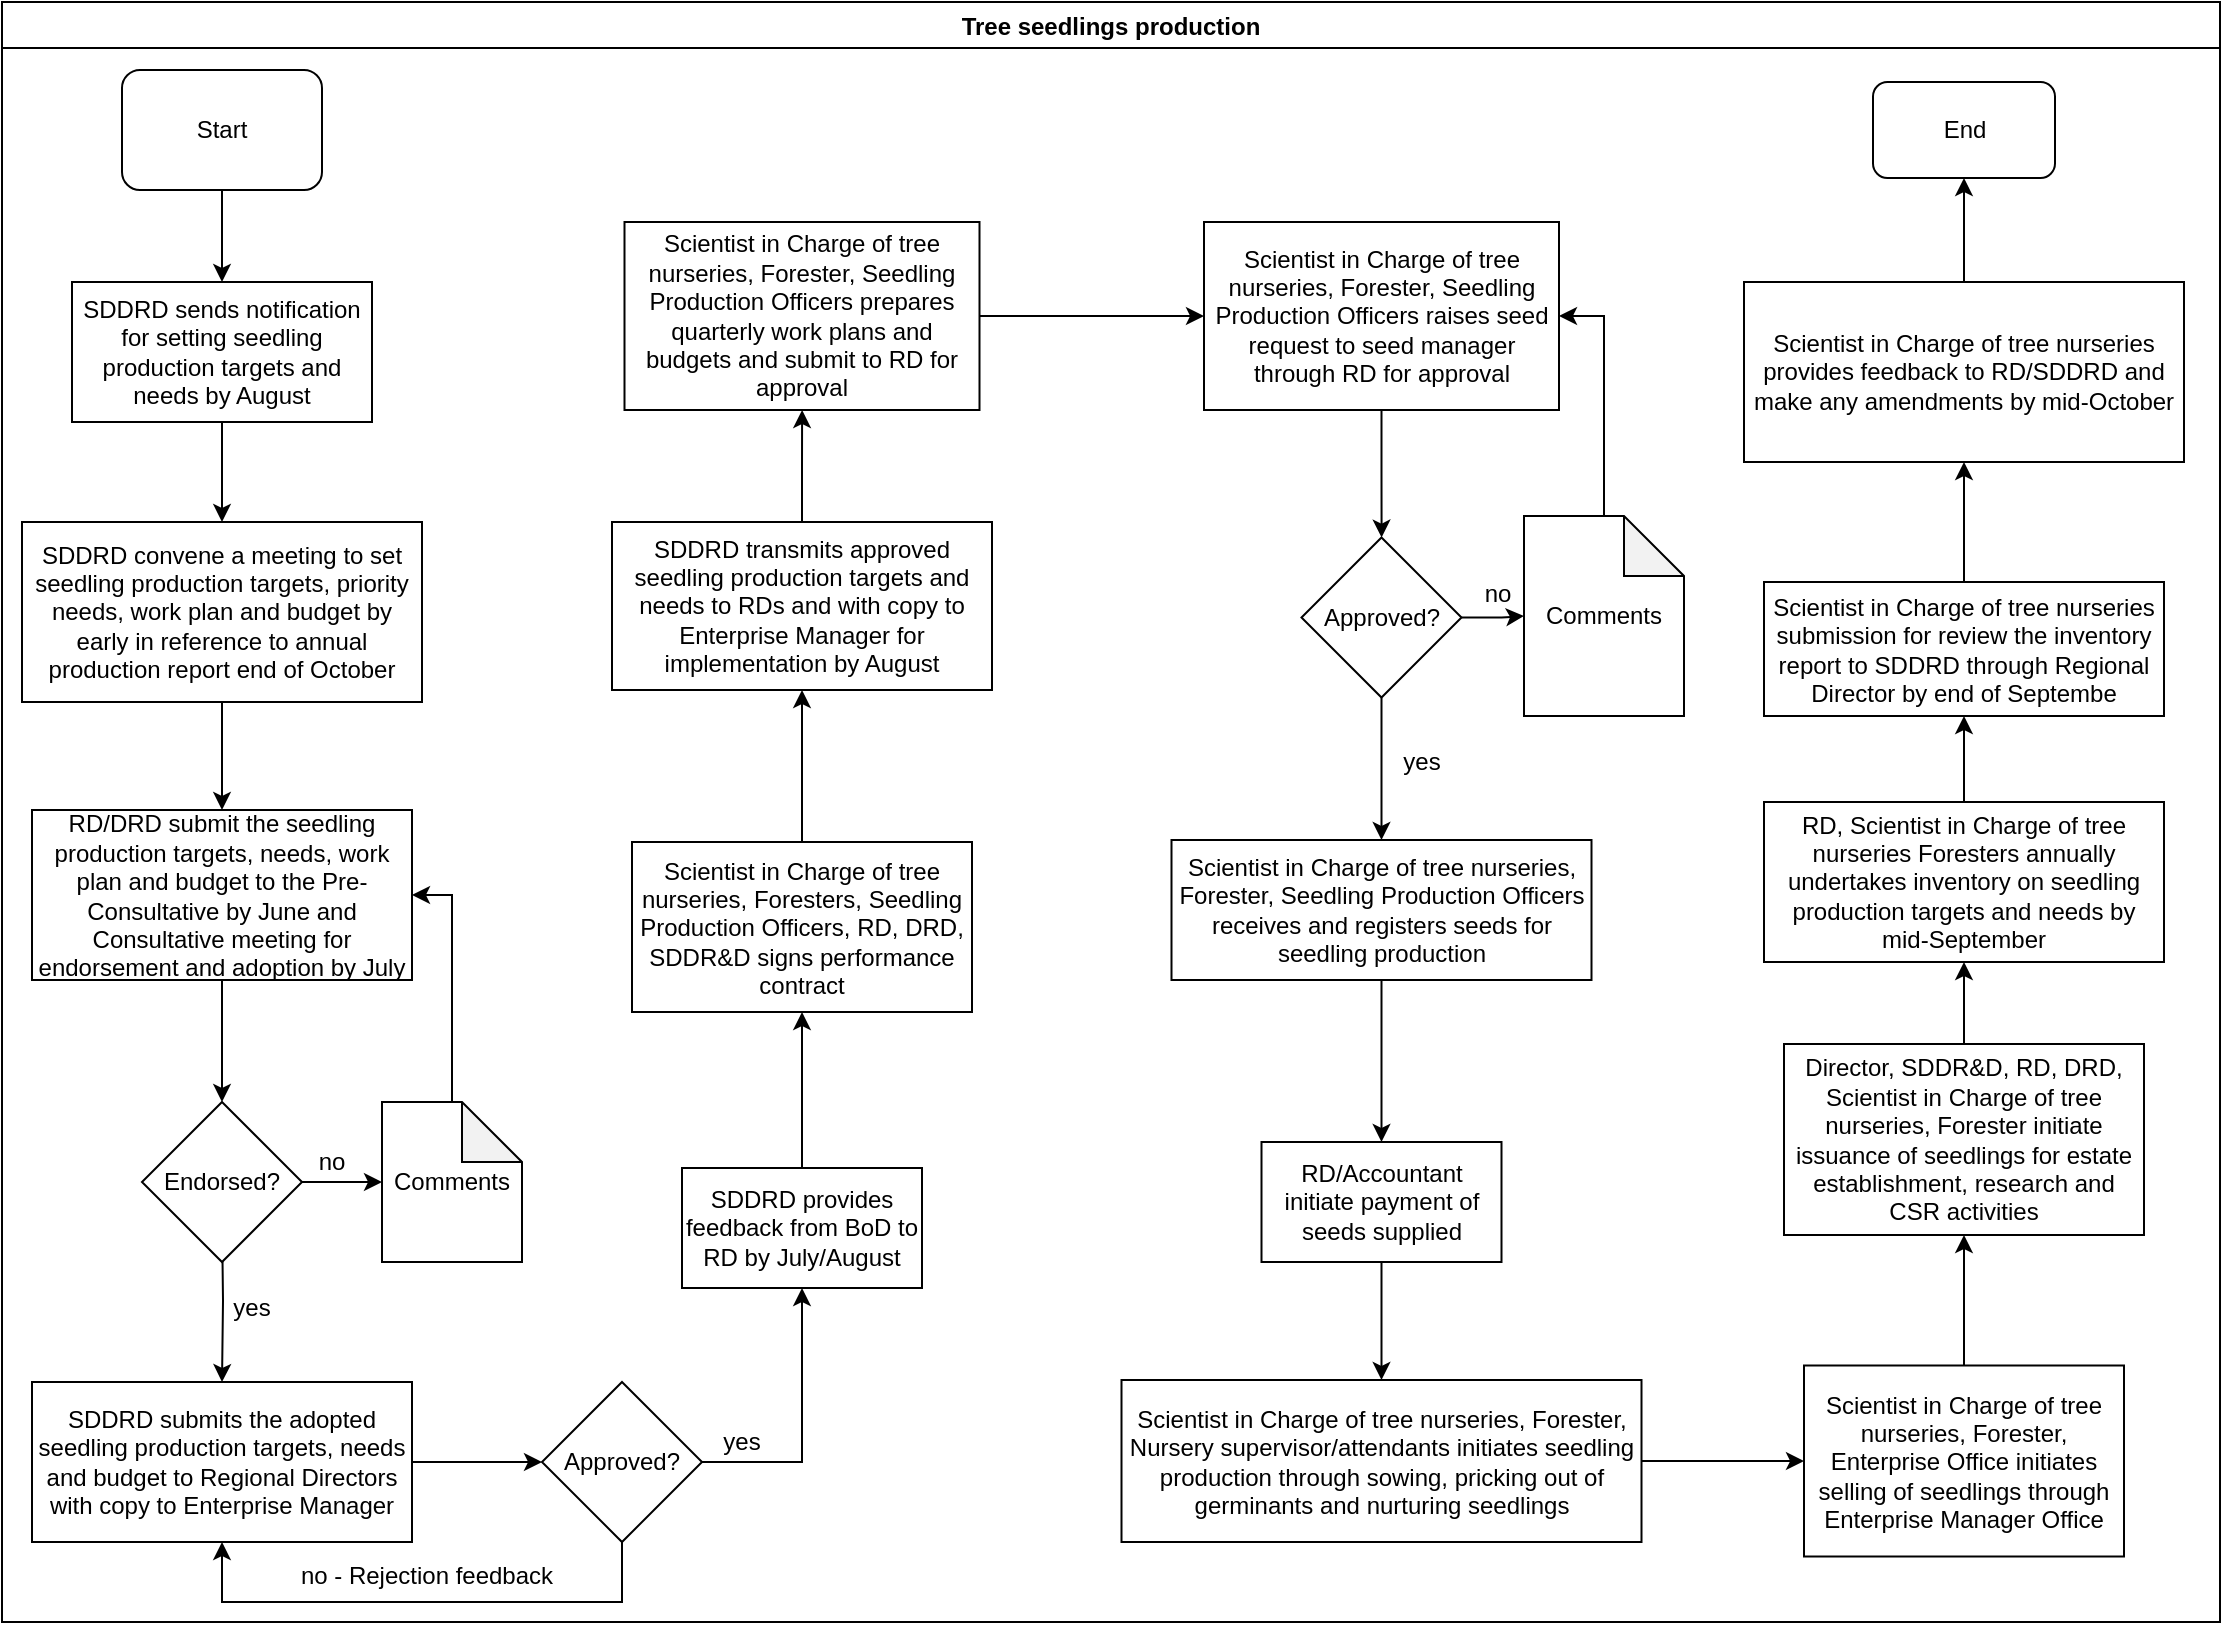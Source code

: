 <mxfile version="14.2.9" type="github">
  <diagram id="5zCdjWw3TfICZzwGT9ux" name="Page-1">
    <mxGraphModel dx="1038" dy="547" grid="1" gridSize="10" guides="1" tooltips="1" connect="1" arrows="1" fold="1" page="1" pageScale="1" pageWidth="1169" pageHeight="827" math="0" shadow="0">
      <root>
        <mxCell id="0" />
        <mxCell id="1" parent="0" />
        <mxCell id="VUJQqh5qZJxquNSaiEC0-1" value="Tree seedlings production" style="swimlane;" parent="1" vertex="1">
          <mxGeometry x="11" y="10" width="1109" height="810" as="geometry" />
        </mxCell>
        <mxCell id="VUJQqh5qZJxquNSaiEC0-2" value="Start" style="rounded=1;whiteSpace=wrap;html=1;" parent="VUJQqh5qZJxquNSaiEC0-1" vertex="1">
          <mxGeometry x="60" y="34" width="100" height="60" as="geometry" />
        </mxCell>
        <mxCell id="VUJQqh5qZJxquNSaiEC0-5" value="SDDRD sends notification for setting seedling production targets and needs by August" style="rounded=0;whiteSpace=wrap;html=1;" parent="VUJQqh5qZJxquNSaiEC0-1" vertex="1">
          <mxGeometry x="35" y="140" width="150" height="70" as="geometry" />
        </mxCell>
        <mxCell id="VUJQqh5qZJxquNSaiEC0-4" value="" style="edgeStyle=orthogonalEdgeStyle;rounded=0;orthogonalLoop=1;jettySize=auto;html=1;" parent="VUJQqh5qZJxquNSaiEC0-1" source="VUJQqh5qZJxquNSaiEC0-2" target="VUJQqh5qZJxquNSaiEC0-5" edge="1">
          <mxGeometry relative="1" as="geometry">
            <mxPoint x="110" y="214" as="targetPoint" />
          </mxGeometry>
        </mxCell>
        <mxCell id="VUJQqh5qZJxquNSaiEC0-8" value="RD/DRD submit the seedling production targets, needs, work plan and budget to the Pre-Consultative by June and Consultative meeting for endorsement and adoption by July" style="whiteSpace=wrap;html=1;rounded=0;" parent="VUJQqh5qZJxquNSaiEC0-1" vertex="1">
          <mxGeometry x="15" y="404" width="190" height="85" as="geometry" />
        </mxCell>
        <mxCell id="VUJQqh5qZJxquNSaiEC0-12" value="SDDRD submits the adopted seedling production targets, needs and budget to Regional Directors with copy to Enterprise Manager" style="whiteSpace=wrap;html=1;rounded=0;" parent="VUJQqh5qZJxquNSaiEC0-1" vertex="1">
          <mxGeometry x="15" y="690" width="190" height="80" as="geometry" />
        </mxCell>
        <mxCell id="VUJQqh5qZJxquNSaiEC0-6" value="SDDRD convene a meeting to set seedling production targets, priority needs, work plan and budget by early in reference to annual production report end of October" style="rounded=0;whiteSpace=wrap;html=1;" parent="VUJQqh5qZJxquNSaiEC0-1" vertex="1">
          <mxGeometry x="10" y="260" width="200" height="90" as="geometry" />
        </mxCell>
        <mxCell id="VUJQqh5qZJxquNSaiEC0-7" value="" style="edgeStyle=orthogonalEdgeStyle;rounded=0;orthogonalLoop=1;jettySize=auto;html=1;" parent="VUJQqh5qZJxquNSaiEC0-1" source="VUJQqh5qZJxquNSaiEC0-5" target="VUJQqh5qZJxquNSaiEC0-6" edge="1">
          <mxGeometry relative="1" as="geometry" />
        </mxCell>
        <mxCell id="VUJQqh5qZJxquNSaiEC0-9" value="" style="edgeStyle=orthogonalEdgeStyle;rounded=0;orthogonalLoop=1;jettySize=auto;html=1;" parent="VUJQqh5qZJxquNSaiEC0-1" source="VUJQqh5qZJxquNSaiEC0-6" target="VUJQqh5qZJxquNSaiEC0-8" edge="1">
          <mxGeometry relative="1" as="geometry" />
        </mxCell>
        <mxCell id="VUJQqh5qZJxquNSaiEC0-20" value="Scientist in Charge of tree nurseries, Foresters, Seedling Production Officers, RD, DRD, SDDR&amp;amp;D signs performance contract" style="whiteSpace=wrap;html=1;rounded=0;" parent="VUJQqh5qZJxquNSaiEC0-1" vertex="1">
          <mxGeometry x="315" y="420" width="170" height="85" as="geometry" />
        </mxCell>
        <mxCell id="VUJQqh5qZJxquNSaiEC0-22" value="SDDRD transmits approved seedling production targets and needs to RDs and with copy to Enterprise Manager for implementation by August" style="whiteSpace=wrap;html=1;rounded=0;" parent="VUJQqh5qZJxquNSaiEC0-1" vertex="1">
          <mxGeometry x="305" y="260" width="190" height="84" as="geometry" />
        </mxCell>
        <mxCell id="VUJQqh5qZJxquNSaiEC0-24" value="Scientist in Charge of tree nurseries, Forester, Seedling Production Officers prepares quarterly work plans and budgets and submit to RD for approval " style="whiteSpace=wrap;html=1;rounded=0;" parent="VUJQqh5qZJxquNSaiEC0-1" vertex="1">
          <mxGeometry x="311.25" y="110" width="177.5" height="94" as="geometry" />
        </mxCell>
        <mxCell id="VUJQqh5qZJxquNSaiEC0-25" value="" style="edgeStyle=orthogonalEdgeStyle;rounded=0;orthogonalLoop=1;jettySize=auto;html=1;exitX=0.5;exitY=0;exitDx=0;exitDy=0;" parent="VUJQqh5qZJxquNSaiEC0-1" source="VUJQqh5qZJxquNSaiEC0-22" target="VUJQqh5qZJxquNSaiEC0-24" edge="1">
          <mxGeometry relative="1" as="geometry" />
        </mxCell>
        <mxCell id="VUJQqh5qZJxquNSaiEC0-26" value="SDDRD provides feedback from BoD to RD by July/August" style="whiteSpace=wrap;html=1;rounded=0;" parent="VUJQqh5qZJxquNSaiEC0-1" vertex="1">
          <mxGeometry x="340" y="583" width="120" height="60" as="geometry" />
        </mxCell>
        <mxCell id="VUJQqh5qZJxquNSaiEC0-29" value="" style="edgeStyle=orthogonalEdgeStyle;rounded=0;orthogonalLoop=1;jettySize=auto;html=1;entryX=0.5;entryY=1;entryDx=0;entryDy=0;" parent="VUJQqh5qZJxquNSaiEC0-1" source="VUJQqh5qZJxquNSaiEC0-26" target="VUJQqh5qZJxquNSaiEC0-20" edge="1">
          <mxGeometry relative="1" as="geometry">
            <mxPoint x="740" y="309" as="targetPoint" />
          </mxGeometry>
        </mxCell>
        <mxCell id="VUJQqh5qZJxquNSaiEC0-38" value="Scientist in Charge of tree nurseries, Forester, Seedling Production Officers receives and registers seeds for seedling production" style="whiteSpace=wrap;html=1;rounded=0;" parent="VUJQqh5qZJxquNSaiEC0-1" vertex="1">
          <mxGeometry x="584.75" y="419" width="210" height="70" as="geometry" />
        </mxCell>
        <mxCell id="VUJQqh5qZJxquNSaiEC0-39" value="" style="edgeStyle=orthogonalEdgeStyle;rounded=0;orthogonalLoop=1;jettySize=auto;html=1;exitX=0.5;exitY=1;exitDx=0;exitDy=0;" parent="VUJQqh5qZJxquNSaiEC0-1" source="haQr1E7QjzLYRrLq0wVw-17" target="VUJQqh5qZJxquNSaiEC0-38" edge="1">
          <mxGeometry relative="1" as="geometry">
            <mxPoint x="740" y="755" as="sourcePoint" />
          </mxGeometry>
        </mxCell>
        <mxCell id="VUJQqh5qZJxquNSaiEC0-40" value="RD/Accountant initiate payment of seeds supplied" style="whiteSpace=wrap;html=1;rounded=0;" parent="VUJQqh5qZJxquNSaiEC0-1" vertex="1">
          <mxGeometry x="629.75" y="570" width="120" height="60" as="geometry" />
        </mxCell>
        <mxCell id="VUJQqh5qZJxquNSaiEC0-41" value="" style="edgeStyle=orthogonalEdgeStyle;rounded=0;orthogonalLoop=1;jettySize=auto;html=1;" parent="VUJQqh5qZJxquNSaiEC0-1" source="VUJQqh5qZJxquNSaiEC0-38" target="VUJQqh5qZJxquNSaiEC0-40" edge="1">
          <mxGeometry relative="1" as="geometry" />
        </mxCell>
        <mxCell id="VUJQqh5qZJxquNSaiEC0-13" value="" style="edgeStyle=orthogonalEdgeStyle;rounded=0;orthogonalLoop=1;jettySize=auto;html=1;" parent="VUJQqh5qZJxquNSaiEC0-1" target="VUJQqh5qZJxquNSaiEC0-12" edge="1">
          <mxGeometry relative="1" as="geometry">
            <mxPoint x="110" y="607.5" as="sourcePoint" />
          </mxGeometry>
        </mxCell>
        <mxCell id="VUJQqh5qZJxquNSaiEC0-42" value="Scientist in Charge of tree nurseries, Forester, Nursery supervisor/attendants initiates seedling production through sowing, pricking out of germinants and nurturing seedlings" style="whiteSpace=wrap;html=1;rounded=0;" parent="VUJQqh5qZJxquNSaiEC0-1" vertex="1">
          <mxGeometry x="559.75" y="689" width="260" height="81" as="geometry" />
        </mxCell>
        <mxCell id="VUJQqh5qZJxquNSaiEC0-43" value="" style="edgeStyle=orthogonalEdgeStyle;rounded=0;orthogonalLoop=1;jettySize=auto;html=1;" parent="VUJQqh5qZJxquNSaiEC0-1" source="VUJQqh5qZJxquNSaiEC0-40" target="VUJQqh5qZJxquNSaiEC0-42" edge="1">
          <mxGeometry relative="1" as="geometry" />
        </mxCell>
        <mxCell id="VUJQqh5qZJxquNSaiEC0-44" value="Scientist in Charge of tree nurseries, Forester, Enterprise Office initiates selling of seedlings through Enterprise Manager Office" style="whiteSpace=wrap;html=1;rounded=0;" parent="VUJQqh5qZJxquNSaiEC0-1" vertex="1">
          <mxGeometry x="901" y="681.75" width="160" height="95.5" as="geometry" />
        </mxCell>
        <mxCell id="VUJQqh5qZJxquNSaiEC0-45" value="" style="edgeStyle=orthogonalEdgeStyle;rounded=0;orthogonalLoop=1;jettySize=auto;html=1;" parent="VUJQqh5qZJxquNSaiEC0-1" source="VUJQqh5qZJxquNSaiEC0-42" target="VUJQqh5qZJxquNSaiEC0-44" edge="1">
          <mxGeometry relative="1" as="geometry" />
        </mxCell>
        <mxCell id="VUJQqh5qZJxquNSaiEC0-48" value="Director, SDDR&amp;amp;D, RD, DRD, Scientist in Charge of tree nurseries, Forester initiate issuance of seedlings for estate establishment, research and CSR activities" style="whiteSpace=wrap;html=1;rounded=0;" parent="VUJQqh5qZJxquNSaiEC0-1" vertex="1">
          <mxGeometry x="891" y="521" width="180" height="95.5" as="geometry" />
        </mxCell>
        <mxCell id="VUJQqh5qZJxquNSaiEC0-49" value="" style="edgeStyle=orthogonalEdgeStyle;rounded=0;orthogonalLoop=1;jettySize=auto;html=1;" parent="VUJQqh5qZJxquNSaiEC0-1" source="VUJQqh5qZJxquNSaiEC0-44" target="VUJQqh5qZJxquNSaiEC0-48" edge="1">
          <mxGeometry relative="1" as="geometry" />
        </mxCell>
        <mxCell id="VUJQqh5qZJxquNSaiEC0-52" value="End" style="rounded=1;whiteSpace=wrap;html=1;" parent="VUJQqh5qZJxquNSaiEC0-1" vertex="1">
          <mxGeometry x="935.5" y="40" width="91" height="48" as="geometry" />
        </mxCell>
        <mxCell id="haQr1E7QjzLYRrLq0wVw-2" value="Endorsed?" style="rhombus;whiteSpace=wrap;html=1;" vertex="1" parent="VUJQqh5qZJxquNSaiEC0-1">
          <mxGeometry x="70" y="550" width="80" height="80" as="geometry" />
        </mxCell>
        <mxCell id="VUJQqh5qZJxquNSaiEC0-11" value="" style="edgeStyle=orthogonalEdgeStyle;rounded=0;orthogonalLoop=1;jettySize=auto;html=1;" parent="VUJQqh5qZJxquNSaiEC0-1" source="VUJQqh5qZJxquNSaiEC0-8" target="haQr1E7QjzLYRrLq0wVw-2" edge="1">
          <mxGeometry relative="1" as="geometry">
            <mxPoint x="110" y="530" as="targetPoint" />
          </mxGeometry>
        </mxCell>
        <mxCell id="haQr1E7QjzLYRrLq0wVw-3" value="Comments" style="shape=note;whiteSpace=wrap;html=1;backgroundOutline=1;darkOpacity=0.05;" vertex="1" parent="VUJQqh5qZJxquNSaiEC0-1">
          <mxGeometry x="190" y="550" width="70" height="80" as="geometry" />
        </mxCell>
        <mxCell id="haQr1E7QjzLYRrLq0wVw-4" value="" style="edgeStyle=orthogonalEdgeStyle;rounded=0;orthogonalLoop=1;jettySize=auto;html=1;" edge="1" parent="VUJQqh5qZJxquNSaiEC0-1" source="haQr1E7QjzLYRrLq0wVw-2" target="haQr1E7QjzLYRrLq0wVw-3">
          <mxGeometry relative="1" as="geometry" />
        </mxCell>
        <mxCell id="haQr1E7QjzLYRrLq0wVw-6" value="" style="edgeStyle=orthogonalEdgeStyle;rounded=0;orthogonalLoop=1;jettySize=auto;html=1;entryX=1;entryY=0.5;entryDx=0;entryDy=0;" edge="1" parent="VUJQqh5qZJxquNSaiEC0-1" source="haQr1E7QjzLYRrLq0wVw-3" target="VUJQqh5qZJxquNSaiEC0-8">
          <mxGeometry relative="1" as="geometry">
            <mxPoint x="225" y="440" as="targetPoint" />
          </mxGeometry>
        </mxCell>
        <mxCell id="haQr1E7QjzLYRrLq0wVw-7" value="no" style="text;html=1;strokeColor=none;fillColor=none;align=center;verticalAlign=middle;whiteSpace=wrap;rounded=0;" vertex="1" parent="VUJQqh5qZJxquNSaiEC0-1">
          <mxGeometry x="145" y="570" width="40" height="20" as="geometry" />
        </mxCell>
        <mxCell id="haQr1E7QjzLYRrLq0wVw-8" value="yes" style="text;html=1;strokeColor=none;fillColor=none;align=center;verticalAlign=middle;whiteSpace=wrap;rounded=0;" vertex="1" parent="VUJQqh5qZJxquNSaiEC0-1">
          <mxGeometry x="105" y="643" width="40" height="20" as="geometry" />
        </mxCell>
        <mxCell id="haQr1E7QjzLYRrLq0wVw-9" value="Approved?" style="rhombus;whiteSpace=wrap;html=1;rounded=0;" vertex="1" parent="VUJQqh5qZJxquNSaiEC0-1">
          <mxGeometry x="270" y="690" width="80" height="80" as="geometry" />
        </mxCell>
        <mxCell id="haQr1E7QjzLYRrLq0wVw-10" value="" style="edgeStyle=orthogonalEdgeStyle;rounded=0;orthogonalLoop=1;jettySize=auto;html=1;" edge="1" parent="VUJQqh5qZJxquNSaiEC0-1" source="VUJQqh5qZJxquNSaiEC0-12" target="haQr1E7QjzLYRrLq0wVw-9">
          <mxGeometry relative="1" as="geometry" />
        </mxCell>
        <mxCell id="haQr1E7QjzLYRrLq0wVw-12" value="" style="edgeStyle=orthogonalEdgeStyle;rounded=0;orthogonalLoop=1;jettySize=auto;html=1;entryX=0.5;entryY=1;entryDx=0;entryDy=0;" edge="1" parent="VUJQqh5qZJxquNSaiEC0-1" source="haQr1E7QjzLYRrLq0wVw-9" target="VUJQqh5qZJxquNSaiEC0-26">
          <mxGeometry relative="1" as="geometry">
            <mxPoint x="400" y="643" as="targetPoint" />
            <Array as="points">
              <mxPoint x="400" y="730" />
            </Array>
          </mxGeometry>
        </mxCell>
        <mxCell id="haQr1E7QjzLYRrLq0wVw-14" value="" style="edgeStyle=orthogonalEdgeStyle;rounded=0;orthogonalLoop=1;jettySize=auto;html=1;entryX=0.5;entryY=1;entryDx=0;entryDy=0;" edge="1" parent="VUJQqh5qZJxquNSaiEC0-1" source="VUJQqh5qZJxquNSaiEC0-20" target="VUJQqh5qZJxquNSaiEC0-22">
          <mxGeometry relative="1" as="geometry">
            <mxPoint x="400" y="327.5" as="targetPoint" />
          </mxGeometry>
        </mxCell>
        <mxCell id="haQr1E7QjzLYRrLq0wVw-17" value="Approved?" style="rhombus;whiteSpace=wrap;html=1;rounded=0;" vertex="1" parent="VUJQqh5qZJxquNSaiEC0-1">
          <mxGeometry x="649.75" y="267.75" width="80" height="80" as="geometry" />
        </mxCell>
        <mxCell id="haQr1E7QjzLYRrLq0wVw-19" value="yes" style="text;html=1;strokeColor=none;fillColor=none;align=center;verticalAlign=middle;whiteSpace=wrap;rounded=0;" vertex="1" parent="VUJQqh5qZJxquNSaiEC0-1">
          <mxGeometry x="350" y="710" width="40" height="20" as="geometry" />
        </mxCell>
        <mxCell id="haQr1E7QjzLYRrLq0wVw-21" value="" style="edgeStyle=orthogonalEdgeStyle;rounded=0;orthogonalLoop=1;jettySize=auto;html=1;entryX=0.5;entryY=1;entryDx=0;entryDy=0;" edge="1" parent="VUJQqh5qZJxquNSaiEC0-1" source="haQr1E7QjzLYRrLq0wVw-9" target="VUJQqh5qZJxquNSaiEC0-12">
          <mxGeometry relative="1" as="geometry">
            <mxPoint x="430" y="755" as="targetPoint" />
            <Array as="points">
              <mxPoint x="310" y="800" />
              <mxPoint x="110" y="800" />
            </Array>
          </mxGeometry>
        </mxCell>
        <mxCell id="haQr1E7QjzLYRrLq0wVw-22" value="no - Rejection feedback" style="text;html=1;strokeColor=none;fillColor=none;align=center;verticalAlign=middle;whiteSpace=wrap;rounded=0;" vertex="1" parent="VUJQqh5qZJxquNSaiEC0-1">
          <mxGeometry x="145" y="777.25" width="135" height="20" as="geometry" />
        </mxCell>
        <mxCell id="haQr1E7QjzLYRrLq0wVw-25" value="yes" style="text;html=1;strokeColor=none;fillColor=none;align=center;verticalAlign=middle;whiteSpace=wrap;rounded=0;" vertex="1" parent="VUJQqh5qZJxquNSaiEC0-1">
          <mxGeometry x="689.75" y="370" width="40" height="20" as="geometry" />
        </mxCell>
        <mxCell id="haQr1E7QjzLYRrLq0wVw-15" value="Scientist in Charge of tree nurseries, Forester, Seedling Production Officers raises seed request to seed manager through RD for approval" style="whiteSpace=wrap;html=1;rounded=0;" vertex="1" parent="VUJQqh5qZJxquNSaiEC0-1">
          <mxGeometry x="601" y="110" width="177.5" height="94" as="geometry" />
        </mxCell>
        <mxCell id="haQr1E7QjzLYRrLq0wVw-16" value="" style="edgeStyle=orthogonalEdgeStyle;rounded=0;orthogonalLoop=1;jettySize=auto;html=1;" edge="1" parent="VUJQqh5qZJxquNSaiEC0-1" source="VUJQqh5qZJxquNSaiEC0-24" target="haQr1E7QjzLYRrLq0wVw-15">
          <mxGeometry relative="1" as="geometry" />
        </mxCell>
        <mxCell id="haQr1E7QjzLYRrLq0wVw-18" value="" style="edgeStyle=orthogonalEdgeStyle;rounded=0;orthogonalLoop=1;jettySize=auto;html=1;" edge="1" parent="VUJQqh5qZJxquNSaiEC0-1" source="haQr1E7QjzLYRrLq0wVw-15" target="haQr1E7QjzLYRrLq0wVw-17">
          <mxGeometry relative="1" as="geometry" />
        </mxCell>
        <mxCell id="haQr1E7QjzLYRrLq0wVw-26" value="Comments" style="shape=note;whiteSpace=wrap;html=1;backgroundOutline=1;darkOpacity=0.05;rounded=0;" vertex="1" parent="VUJQqh5qZJxquNSaiEC0-1">
          <mxGeometry x="761" y="257" width="80" height="100" as="geometry" />
        </mxCell>
        <mxCell id="haQr1E7QjzLYRrLq0wVw-27" value="" style="edgeStyle=orthogonalEdgeStyle;rounded=0;orthogonalLoop=1;jettySize=auto;html=1;" edge="1" parent="VUJQqh5qZJxquNSaiEC0-1" source="haQr1E7QjzLYRrLq0wVw-17" target="haQr1E7QjzLYRrLq0wVw-26">
          <mxGeometry relative="1" as="geometry" />
        </mxCell>
        <mxCell id="haQr1E7QjzLYRrLq0wVw-29" value="" style="edgeStyle=orthogonalEdgeStyle;rounded=0;orthogonalLoop=1;jettySize=auto;html=1;entryX=1;entryY=0.5;entryDx=0;entryDy=0;" edge="1" parent="VUJQqh5qZJxquNSaiEC0-1" source="haQr1E7QjzLYRrLq0wVw-26" target="haQr1E7QjzLYRrLq0wVw-15">
          <mxGeometry relative="1" as="geometry">
            <mxPoint x="801" y="157" as="targetPoint" />
          </mxGeometry>
        </mxCell>
        <mxCell id="haQr1E7QjzLYRrLq0wVw-31" value="RD, Scientist in Charge of tree nurseries Foresters annually undertakes inventory on seedling production targets and needs by mid-September" style="whiteSpace=wrap;html=1;rounded=0;" vertex="1" parent="VUJQqh5qZJxquNSaiEC0-1">
          <mxGeometry x="881" y="400" width="200" height="80" as="geometry" />
        </mxCell>
        <mxCell id="haQr1E7QjzLYRrLq0wVw-32" value="" style="edgeStyle=orthogonalEdgeStyle;rounded=0;orthogonalLoop=1;jettySize=auto;html=1;" edge="1" parent="VUJQqh5qZJxquNSaiEC0-1" source="VUJQqh5qZJxquNSaiEC0-48" target="haQr1E7QjzLYRrLq0wVw-31">
          <mxGeometry relative="1" as="geometry" />
        </mxCell>
        <mxCell id="haQr1E7QjzLYRrLq0wVw-33" value="Scientist in Charge of tree nurseries submission for review the inventory report to SDDRD through Regional Director by end of Septembe" style="whiteSpace=wrap;html=1;rounded=0;" vertex="1" parent="VUJQqh5qZJxquNSaiEC0-1">
          <mxGeometry x="881" y="290" width="200" height="67" as="geometry" />
        </mxCell>
        <mxCell id="haQr1E7QjzLYRrLq0wVw-34" value="" style="edgeStyle=orthogonalEdgeStyle;rounded=0;orthogonalLoop=1;jettySize=auto;html=1;" edge="1" parent="VUJQqh5qZJxquNSaiEC0-1" source="haQr1E7QjzLYRrLq0wVw-31" target="haQr1E7QjzLYRrLq0wVw-33">
          <mxGeometry relative="1" as="geometry" />
        </mxCell>
        <mxCell id="haQr1E7QjzLYRrLq0wVw-35" value="Scientist in Charge of tree nurseries provides feedback to RD/SDDRD and make any amendments by mid-October " style="whiteSpace=wrap;html=1;rounded=0;" vertex="1" parent="VUJQqh5qZJxquNSaiEC0-1">
          <mxGeometry x="871" y="140" width="220" height="90" as="geometry" />
        </mxCell>
        <mxCell id="haQr1E7QjzLYRrLq0wVw-36" value="" style="edgeStyle=orthogonalEdgeStyle;rounded=0;orthogonalLoop=1;jettySize=auto;html=1;" edge="1" parent="VUJQqh5qZJxquNSaiEC0-1" source="haQr1E7QjzLYRrLq0wVw-33" target="haQr1E7QjzLYRrLq0wVw-35">
          <mxGeometry relative="1" as="geometry" />
        </mxCell>
        <mxCell id="haQr1E7QjzLYRrLq0wVw-40" value="" style="edgeStyle=orthogonalEdgeStyle;rounded=0;orthogonalLoop=1;jettySize=auto;html=1;" edge="1" parent="VUJQqh5qZJxquNSaiEC0-1" source="haQr1E7QjzLYRrLq0wVw-35" target="VUJQqh5qZJxquNSaiEC0-52">
          <mxGeometry relative="1" as="geometry">
            <mxPoint x="981" y="50" as="targetPoint" />
          </mxGeometry>
        </mxCell>
        <mxCell id="haQr1E7QjzLYRrLq0wVw-30" value="no" style="text;html=1;strokeColor=none;fillColor=none;align=center;verticalAlign=middle;whiteSpace=wrap;rounded=0;" vertex="1" parent="1">
          <mxGeometry x="739" y="296" width="40" height="20" as="geometry" />
        </mxCell>
      </root>
    </mxGraphModel>
  </diagram>
</mxfile>
